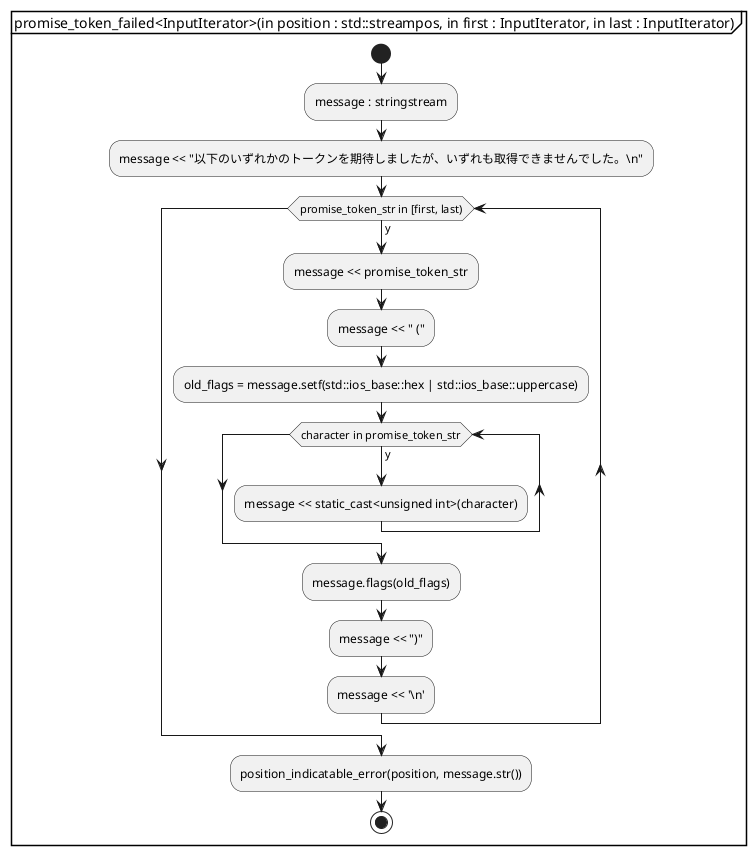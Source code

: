 @startuml promise_token_failed
partition "promise_token_failed<InputIterator>(in position : std::streampos, in first : InputIterator, in last : InputIterator)" {
start
	:message : stringstream;
	:message << "以下のいずれかのトークンを期待しましたが、いずれも取得できませんでした。\\n";

	while (promise_token_str in [first, last)) is (y)
		:message << promise_token_str;
		:message << " (";
		:old_flags = message.setf(std::ios_base::hex | std::ios_base::uppercase);
		while (character in promise_token_str) is (y)
			:message << static_cast<unsigned int>(character);
		endwhile
		:message.flags(old_flags);
		:message << ")";
		:message << '\\n';
	endwhile

	:position_indicatable_error(position, message.str());
stop
}
@enduml
